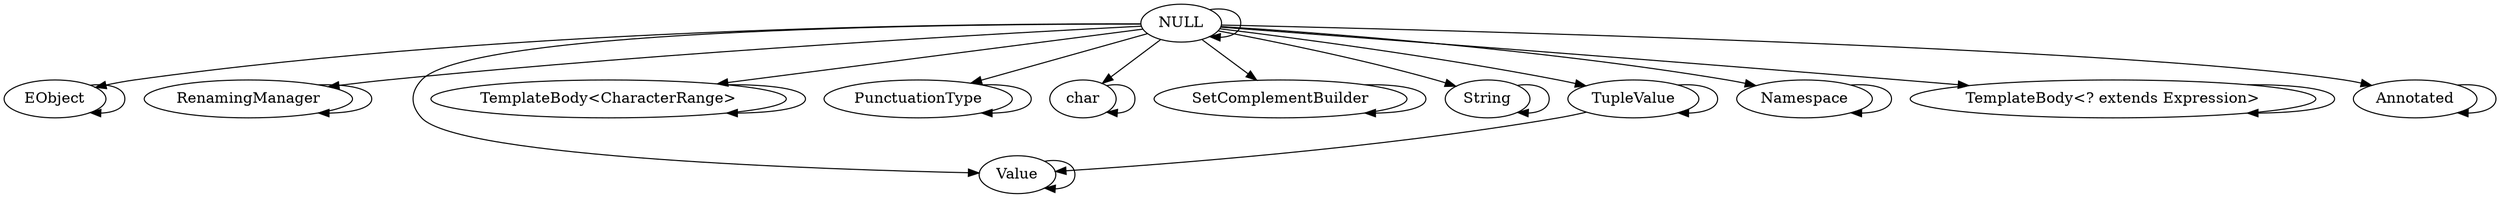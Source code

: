 digraph some {
v0 [label="EObject"];
v1 [label="RenamingManager"];
v2 [label="Value"];
v3 [label="TemplateBody<CharacterRange>"];
v4 [label="PunctuationType"];
v5 [label="char"];
v6 [label="SetComplementBuilder"];
v7 [label="NULL"];
v8 [label="String"];
v9 [label="TupleValue"];
v10 [label="Namespace"];
v11 [label="TemplateBody<? extends Expression>"];
v12 [label="Annotated"];
v0 -> v0;
v1 -> v1;
v2 -> v2;
v3 -> v3;
v4 -> v4;
v5 -> v5;
v6 -> v6;
v7 -> v0;
v7 -> v1;
v7 -> v2;
v7 -> v3;
v7 -> v4;
v7 -> v5;
v7 -> v6;
v7 -> v8;
v7 -> v9;
v7 -> v10;
v7 -> v11;
v7 -> v12;
v7 -> v7;
v8 -> v8;
v9 -> v2;
v9 -> v9;
v10 -> v10;
v11 -> v11;
v12 -> v12;
}

